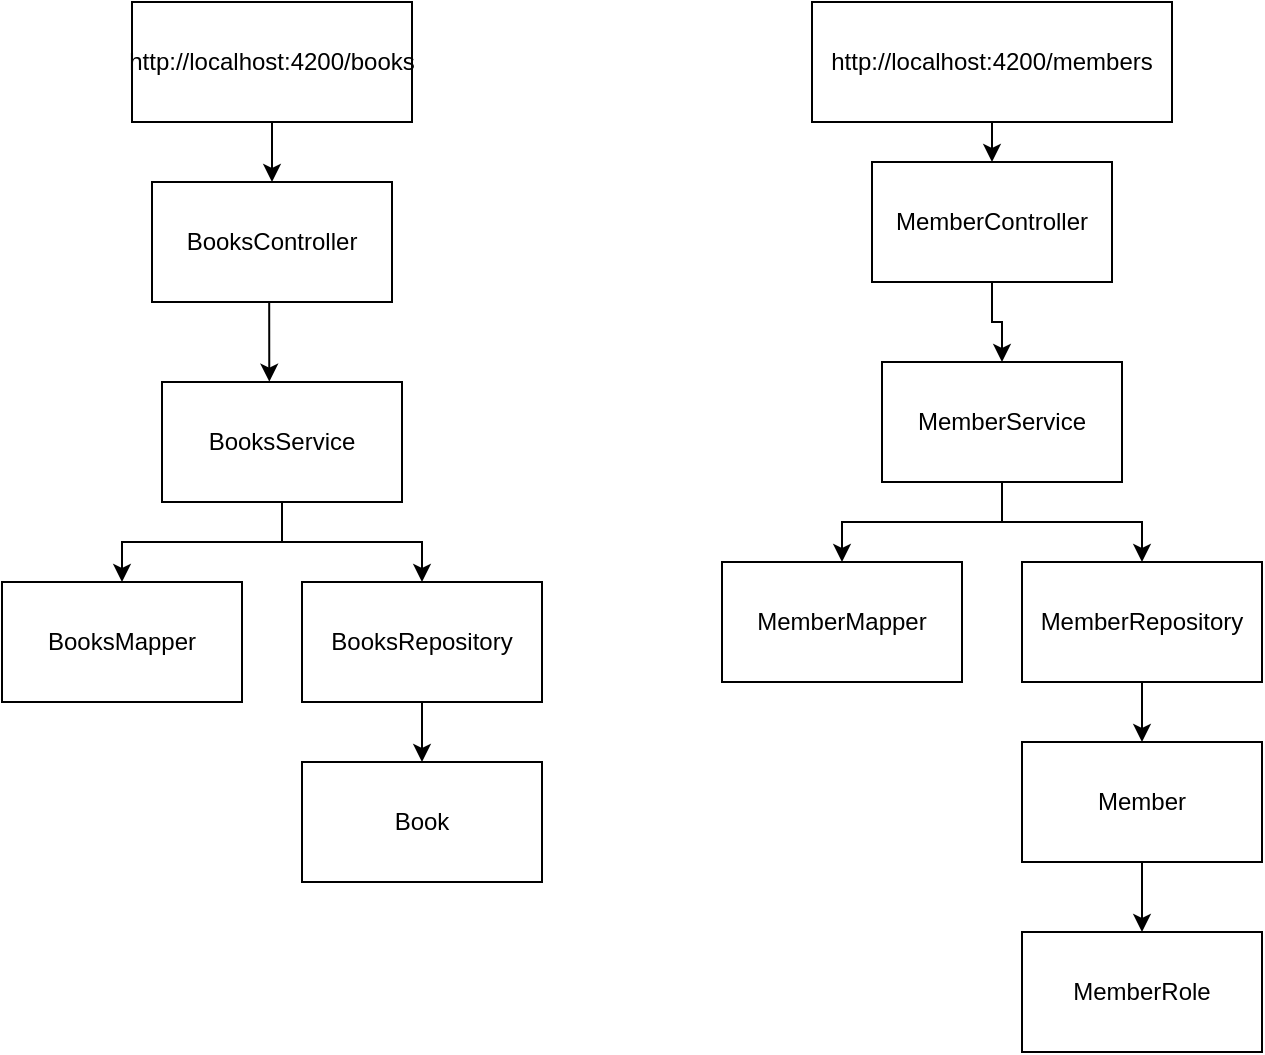 <mxfile version="19.0.2" type="device"><diagram id="Xn79dBzcnFsLHPBnV-Bu" name="Page-1"><mxGraphModel dx="1038" dy="543" grid="1" gridSize="10" guides="1" tooltips="1" connect="1" arrows="1" fold="1" page="1" pageScale="1" pageWidth="850" pageHeight="1100" math="0" shadow="0"><root><mxCell id="0"/><mxCell id="1" parent="0"/><mxCell id="A1uzsaPYIcRpD_VhHIy--6" style="edgeStyle=orthogonalEdgeStyle;rounded=0;orthogonalLoop=1;jettySize=auto;html=1;exitX=0.5;exitY=1;exitDx=0;exitDy=0;entryX=0.447;entryY=-0.003;entryDx=0;entryDy=0;entryPerimeter=0;" parent="1" source="CsAr6X-jes1vDswulrbz-1" target="A1uzsaPYIcRpD_VhHIy--5" edge="1"><mxGeometry relative="1" as="geometry"/></mxCell><mxCell id="CsAr6X-jes1vDswulrbz-2" style="edgeStyle=orthogonalEdgeStyle;rounded=0;orthogonalLoop=1;jettySize=auto;html=1;exitX=0.5;exitY=1;exitDx=0;exitDy=0;entryX=0.5;entryY=0;entryDx=0;entryDy=0;" edge="1" parent="1" source="A1uzsaPYIcRpD_VhHIy--1" target="CsAr6X-jes1vDswulrbz-1"><mxGeometry relative="1" as="geometry"/></mxCell><mxCell id="A1uzsaPYIcRpD_VhHIy--1" value="http://localhost:4200/books" style="rounded=0;whiteSpace=wrap;html=1;" parent="1" vertex="1"><mxGeometry x="180" y="40" width="140" height="60" as="geometry"/></mxCell><mxCell id="A1uzsaPYIcRpD_VhHIy--8" style="edgeStyle=orthogonalEdgeStyle;rounded=0;orthogonalLoop=1;jettySize=auto;html=1;exitX=0.5;exitY=1;exitDx=0;exitDy=0;entryX=0.5;entryY=0;entryDx=0;entryDy=0;" parent="1" source="A1uzsaPYIcRpD_VhHIy--5" target="A1uzsaPYIcRpD_VhHIy--7" edge="1"><mxGeometry relative="1" as="geometry"/></mxCell><mxCell id="A1uzsaPYIcRpD_VhHIy--11" style="edgeStyle=orthogonalEdgeStyle;rounded=0;orthogonalLoop=1;jettySize=auto;html=1;entryX=0.5;entryY=0;entryDx=0;entryDy=0;" parent="1" source="A1uzsaPYIcRpD_VhHIy--5" target="A1uzsaPYIcRpD_VhHIy--10" edge="1"><mxGeometry relative="1" as="geometry"><mxPoint x="315" y="320" as="targetPoint"/></mxGeometry></mxCell><mxCell id="A1uzsaPYIcRpD_VhHIy--5" value="BooksService" style="rounded=0;whiteSpace=wrap;html=1;" parent="1" vertex="1"><mxGeometry x="195" y="230" width="120" height="60" as="geometry"/></mxCell><mxCell id="A1uzsaPYIcRpD_VhHIy--7" value="BooksMapper" style="rounded=0;whiteSpace=wrap;html=1;" parent="1" vertex="1"><mxGeometry x="115" y="330" width="120" height="60" as="geometry"/></mxCell><mxCell id="A1uzsaPYIcRpD_VhHIy--13" style="edgeStyle=orthogonalEdgeStyle;rounded=0;orthogonalLoop=1;jettySize=auto;html=1;exitX=0.5;exitY=1;exitDx=0;exitDy=0;entryX=0.5;entryY=0;entryDx=0;entryDy=0;" parent="1" source="A1uzsaPYIcRpD_VhHIy--10" target="A1uzsaPYIcRpD_VhHIy--12" edge="1"><mxGeometry relative="1" as="geometry"/></mxCell><mxCell id="A1uzsaPYIcRpD_VhHIy--10" value="BooksRepository" style="rounded=0;whiteSpace=wrap;html=1;" parent="1" vertex="1"><mxGeometry x="265" y="330" width="120" height="60" as="geometry"/></mxCell><mxCell id="A1uzsaPYIcRpD_VhHIy--12" value="Book" style="rounded=0;whiteSpace=wrap;html=1;" parent="1" vertex="1"><mxGeometry x="265" y="420" width="120" height="60" as="geometry"/></mxCell><mxCell id="CsAr6X-jes1vDswulrbz-5" style="edgeStyle=orthogonalEdgeStyle;rounded=0;orthogonalLoop=1;jettySize=auto;html=1;exitX=0.5;exitY=1;exitDx=0;exitDy=0;entryX=0.5;entryY=0;entryDx=0;entryDy=0;" edge="1" parent="1" source="A1uzsaPYIcRpD_VhHIy--14" target="CsAr6X-jes1vDswulrbz-3"><mxGeometry relative="1" as="geometry"/></mxCell><mxCell id="A1uzsaPYIcRpD_VhHIy--14" value="http://localhost:4200/members" style="rounded=0;whiteSpace=wrap;html=1;" parent="1" vertex="1"><mxGeometry x="520" y="40" width="180" height="60" as="geometry"/></mxCell><mxCell id="A1uzsaPYIcRpD_VhHIy--15" style="edgeStyle=orthogonalEdgeStyle;rounded=0;orthogonalLoop=1;jettySize=auto;html=1;exitX=0.5;exitY=1;exitDx=0;exitDy=0;entryX=0.5;entryY=0;entryDx=0;entryDy=0;" parent="1" source="A1uzsaPYIcRpD_VhHIy--17" target="A1uzsaPYIcRpD_VhHIy--18" edge="1"><mxGeometry relative="1" as="geometry"/></mxCell><mxCell id="A1uzsaPYIcRpD_VhHIy--16" style="edgeStyle=orthogonalEdgeStyle;rounded=0;orthogonalLoop=1;jettySize=auto;html=1;entryX=0.5;entryY=0;entryDx=0;entryDy=0;" parent="1" source="A1uzsaPYIcRpD_VhHIy--17" target="A1uzsaPYIcRpD_VhHIy--20" edge="1"><mxGeometry relative="1" as="geometry"><mxPoint x="675" y="310" as="targetPoint"/></mxGeometry></mxCell><mxCell id="A1uzsaPYIcRpD_VhHIy--17" value="MemberService" style="rounded=0;whiteSpace=wrap;html=1;" parent="1" vertex="1"><mxGeometry x="555" y="220" width="120" height="60" as="geometry"/></mxCell><mxCell id="A1uzsaPYIcRpD_VhHIy--18" value="MemberMapper" style="rounded=0;whiteSpace=wrap;html=1;" parent="1" vertex="1"><mxGeometry x="475" y="320" width="120" height="60" as="geometry"/></mxCell><mxCell id="A1uzsaPYIcRpD_VhHIy--19" style="edgeStyle=orthogonalEdgeStyle;rounded=0;orthogonalLoop=1;jettySize=auto;html=1;exitX=0.5;exitY=1;exitDx=0;exitDy=0;entryX=0.5;entryY=0;entryDx=0;entryDy=0;" parent="1" source="A1uzsaPYIcRpD_VhHIy--20" target="A1uzsaPYIcRpD_VhHIy--21" edge="1"><mxGeometry relative="1" as="geometry"/></mxCell><mxCell id="A1uzsaPYIcRpD_VhHIy--20" value="MemberRepository" style="rounded=0;whiteSpace=wrap;html=1;" parent="1" vertex="1"><mxGeometry x="625" y="320" width="120" height="60" as="geometry"/></mxCell><mxCell id="A1uzsaPYIcRpD_VhHIy--24" style="edgeStyle=orthogonalEdgeStyle;rounded=0;orthogonalLoop=1;jettySize=auto;html=1;exitX=0.5;exitY=1;exitDx=0;exitDy=0;entryX=0.5;entryY=0;entryDx=0;entryDy=0;" parent="1" source="A1uzsaPYIcRpD_VhHIy--21" target="A1uzsaPYIcRpD_VhHIy--23" edge="1"><mxGeometry relative="1" as="geometry"/></mxCell><mxCell id="A1uzsaPYIcRpD_VhHIy--21" value="Member" style="rounded=0;whiteSpace=wrap;html=1;" parent="1" vertex="1"><mxGeometry x="625" y="410" width="120" height="60" as="geometry"/></mxCell><mxCell id="A1uzsaPYIcRpD_VhHIy--23" value="MemberRole" style="rounded=0;whiteSpace=wrap;html=1;" parent="1" vertex="1"><mxGeometry x="625" y="505" width="120" height="60" as="geometry"/></mxCell><mxCell id="CsAr6X-jes1vDswulrbz-1" value="BooksController" style="rounded=0;whiteSpace=wrap;html=1;" vertex="1" parent="1"><mxGeometry x="190" y="130" width="120" height="60" as="geometry"/></mxCell><mxCell id="CsAr6X-jes1vDswulrbz-4" style="edgeStyle=orthogonalEdgeStyle;rounded=0;orthogonalLoop=1;jettySize=auto;html=1;exitX=0.5;exitY=1;exitDx=0;exitDy=0;entryX=0.5;entryY=0;entryDx=0;entryDy=0;" edge="1" parent="1" source="CsAr6X-jes1vDswulrbz-3" target="A1uzsaPYIcRpD_VhHIy--17"><mxGeometry relative="1" as="geometry"/></mxCell><mxCell id="CsAr6X-jes1vDswulrbz-3" value="MemberController" style="rounded=0;whiteSpace=wrap;html=1;" vertex="1" parent="1"><mxGeometry x="550" y="120" width="120" height="60" as="geometry"/></mxCell></root></mxGraphModel></diagram></mxfile>